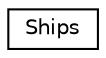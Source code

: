 digraph "Graphical Class Hierarchy"
{
 // LATEX_PDF_SIZE
  edge [fontname="Helvetica",fontsize="10",labelfontname="Helvetica",labelfontsize="10"];
  node [fontname="Helvetica",fontsize="10",shape=record];
  rankdir="LR";
  Node0 [label="Ships",height=0.2,width=0.4,color="black", fillcolor="white", style="filled",URL="$classShips.html",tooltip=" "];
}

